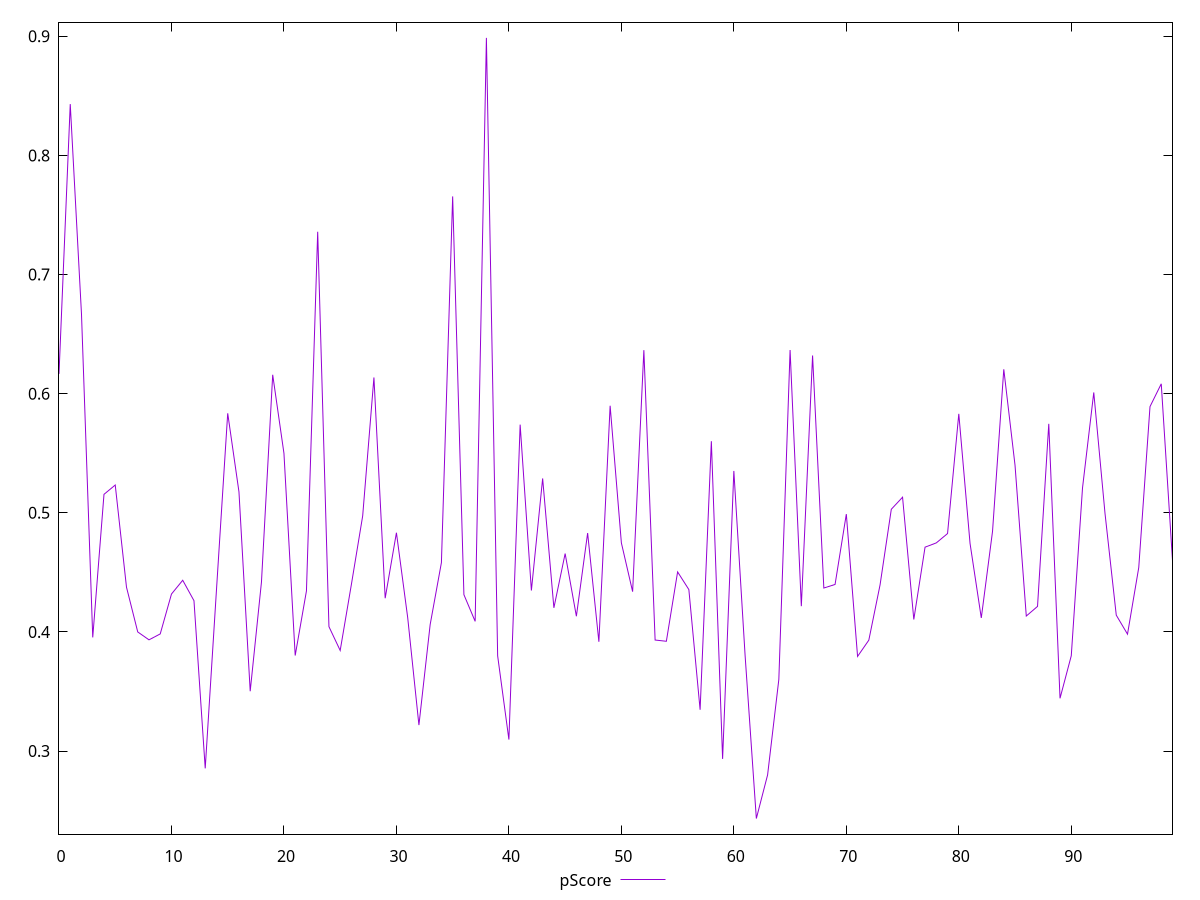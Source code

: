 reset

$pScore <<EOF
0 0.6166261494456702
1 0.8431568930282237
2 0.6667125565391891
3 0.3953951212606809
4 0.5155216442978279
5 0.5233372659852709
6 0.4375751320383394
7 0.39998896665120093
8 0.39335924497552593
9 0.39832066376709757
10 0.4318083131770875
11 0.4433632193032926
12 0.42622153377664646
13 0.2854610147074544
14 0.4352058046205676
15 0.583545428334907
16 0.5175827370349931
17 0.35019044283086037
18 0.4418178310868718
19 0.6158920141152945
20 0.5499256106223152
21 0.3801900470288385
22 0.4344229497700625
23 0.7359532909093456
24 0.40441590391950805
25 0.38442225470464
26 0.44010214474190407
27 0.49739700601456216
28 0.6136239506537952
29 0.42828733640182404
30 0.48328547890977697
31 0.4121590305946489
32 0.32178579578482397
33 0.4061688642663836
34 0.4581883497322914
35 0.7656004462335959
36 0.43126753799638434
37 0.4088593088093403
38 0.8987013101965218
39 0.3799194189854504
40 0.30962136887284386
41 0.5740291828616548
42 0.43476025386221717
43 0.5288575306913607
44 0.4202181749696207
45 0.4657639423425987
46 0.41316684352221933
47 0.4830104953264831
48 0.39172049603287257
49 0.5898910560266437
50 0.47475082779754596
51 0.43379812262533296
52 0.6365587001012792
53 0.3931867090175105
54 0.39214472347584417
55 0.45038100253814306
56 0.4355442531384291
57 0.3346489889456002
58 0.5600865149376263
59 0.29340059910780275
60 0.5351483565856676
61 0.3802930128343487
62 0.24334213730888754
63 0.27993856073500134
64 0.3601351780667265
65 0.6366848559044959
66 0.421634157373382
67 0.6320502862212426
68 0.43685401545173214
69 0.43986310421345254
70 0.49891356365470374
71 0.3794318489783875
72 0.39308022875772497
73 0.4394819345801066
74 0.5029913516680146
75 0.5130973606584789
76 0.4104549121313882
77 0.4711627397420774
78 0.4747457848184881
79 0.48260223362566945
80 0.5830812268076048
81 0.47433095052334573
82 0.41172632827889283
83 0.4844734655992178
84 0.6204856048807698
85 0.5398702092682764
86 0.4133412730563271
87 0.4214352191749024
88 0.5746917754334424
89 0.3442581280748341
90 0.37998297481984167
91 0.5209157534163404
92 0.6010262443453406
93 0.49945434489998314
94 0.41407140238504453
95 0.3981142563402663
96 0.45405910199905497
97 0.5891485282223448
98 0.6082972596161649
99 0.4599031341209859
EOF

set key outside below
set xrange [0:99]
set yrange [0.23023495385113485:0.9118084936542744]
set trange [0.23023495385113485:0.9118084936542744]
set terminal svg size 640, 500 enhanced background rgb 'white'
set output "report/report_00029_2021-02-24T13-36-40.390Z/mainthread-work-breakdown/samples/music/pScore/values.svg"

plot $pScore title "pScore" with line

reset
